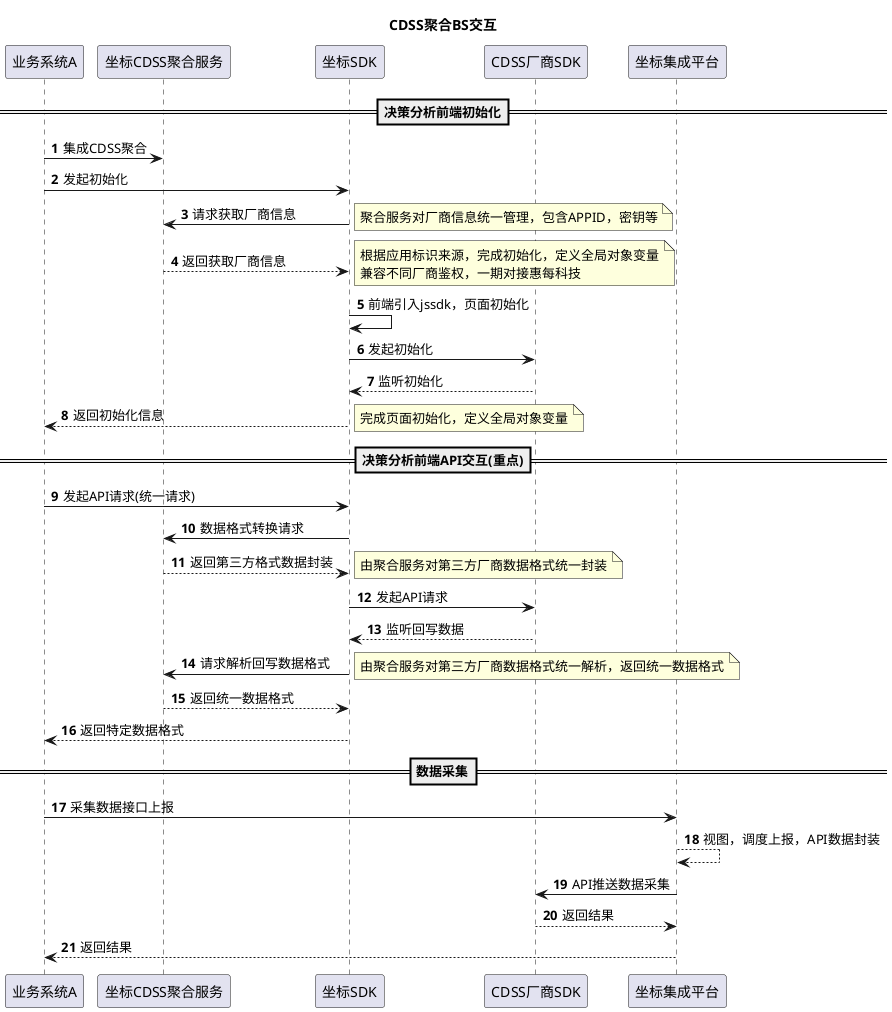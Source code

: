 @startuml
'https://plantuml.com/sequence-diagram
title CDSS聚合BS交互
autonumber

==决策分析前端初始化==
业务系统A -> 坐标CDSS聚合服务: 集成CDSS聚合
业务系统A -> 坐标SDK: 发起初始化
坐标SDK -> 坐标CDSS聚合服务: 请求获取厂商信息
note right
聚合服务对厂商信息统一管理，包含APPID，密钥等
end note
坐标SDK <-- 坐标CDSS聚合服务: 返回获取厂商信息
note right
根据应用标识来源，完成初始化，定义全局对象变量
兼容不同厂商鉴权，一期对接惠每科技
end note
坐标SDK -> 坐标SDK:前端引入jssdk，页面初始化
坐标SDK -> CDSS厂商SDK:发起初始化
坐标SDK <-- CDSS厂商SDK:监听初始化
业务系统A <-- 坐标SDK:返回初始化信息
note right
完成页面初始化，定义全局对象变量
end note


==决策分析前端API交互(重点)==
业务系统A ->坐标SDK: 发起API请求(统一请求)
坐标SDK ->坐标CDSS聚合服务: 数据格式转换请求
坐标CDSS聚合服务 -->坐标SDK: 返回第三方格式数据封装
note right
由聚合服务对第三方厂商数据格式统一封装
end note
坐标SDK ->CDSS厂商SDK: 发起API请求
坐标SDK <--CDSS厂商SDK: 监听回写数据
坐标CDSS聚合服务 <- 坐标SDK:请求解析回写数据格式
note right
由聚合服务对第三方厂商数据格式统一解析，返回统一数据格式
end note
坐标CDSS聚合服务 --> 坐标SDK:返回统一数据格式
业务系统A <-- 坐标SDK:返回特定数据格式


==数据采集==
业务系统A ->坐标集成平台:采集数据接口上报
坐标集成平台 --> 坐标集成平台:视图，调度上报，API数据封装
坐标集成平台 ->CDSS厂商SDK: API推送数据采集
坐标集成平台 <--CDSS厂商SDK:返回结果
业务系统A <--坐标集成平台:返回结果
@enduml